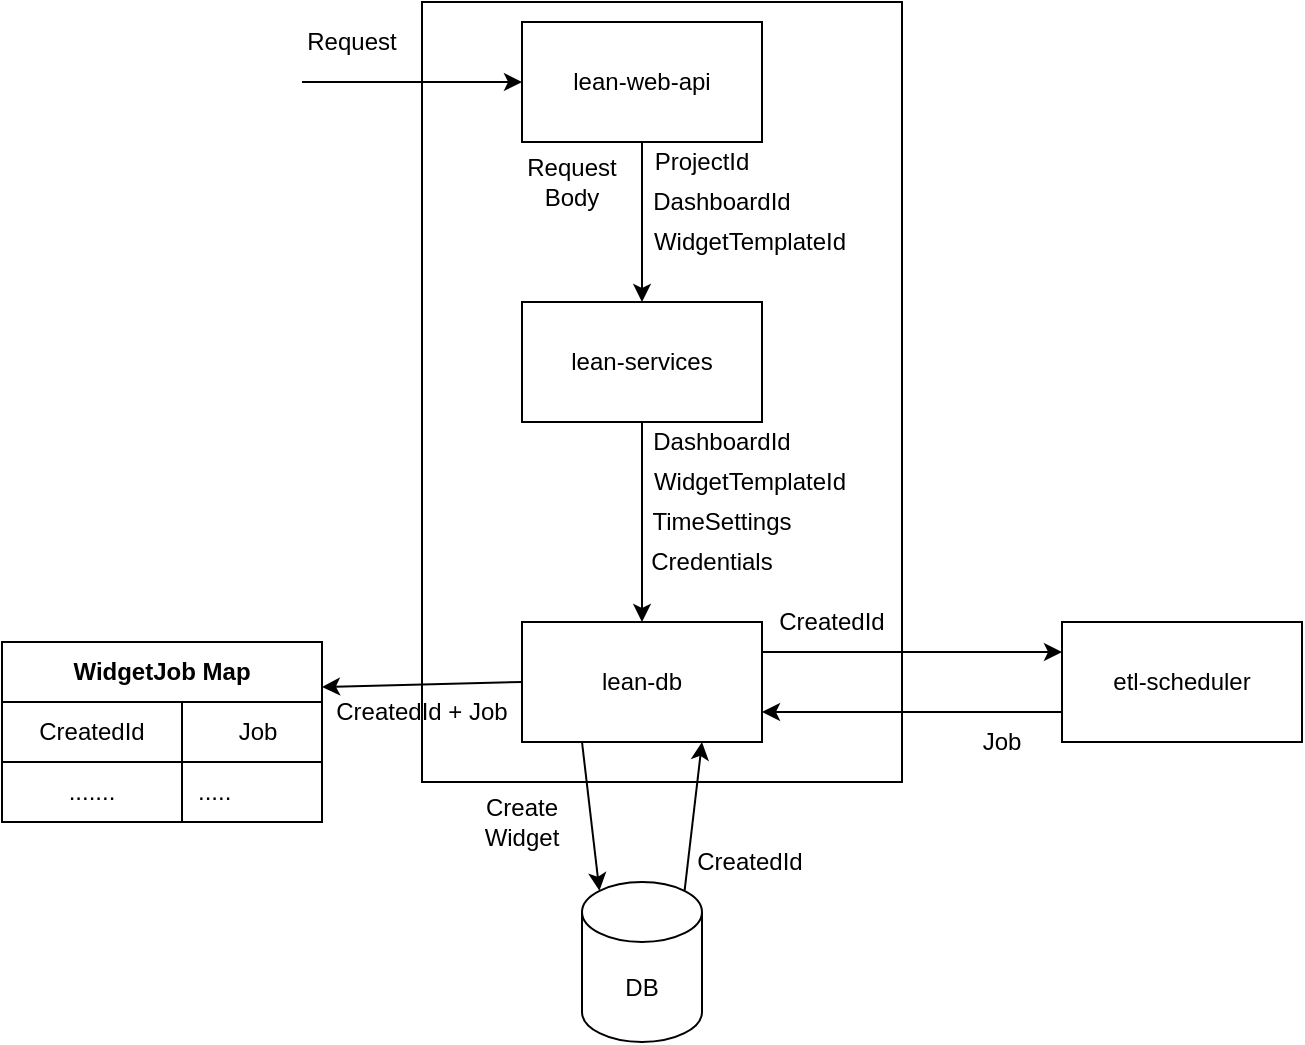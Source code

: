 <mxfile version="14.7.0"><diagram id="K3WgRKtniMtm3bll8uMy" name="Page-1"><mxGraphModel dx="1848" dy="531" grid="1" gridSize="10" guides="1" tooltips="1" connect="1" arrows="1" fold="1" page="1" pageScale="1" pageWidth="827" pageHeight="1169" math="0" shadow="0"><root><mxCell id="0"/><mxCell id="1" parent="0"/><mxCell id="2yxUl5R8BVkW_kJ3UV24-56" value="" style="rounded=0;whiteSpace=wrap;html=1;" vertex="1" parent="1"><mxGeometry x="180" y="60" width="240" height="390" as="geometry"/></mxCell><mxCell id="2yxUl5R8BVkW_kJ3UV24-8" value="" style="edgeStyle=orthogonalEdgeStyle;rounded=0;orthogonalLoop=1;jettySize=auto;html=1;" edge="1" parent="1" source="2yxUl5R8BVkW_kJ3UV24-1" target="2yxUl5R8BVkW_kJ3UV24-7"><mxGeometry relative="1" as="geometry"/></mxCell><mxCell id="2yxUl5R8BVkW_kJ3UV24-1" value="lean-web-api" style="rounded=0;whiteSpace=wrap;html=1;" vertex="1" parent="1"><mxGeometry x="230" y="70" width="120" height="60" as="geometry"/></mxCell><mxCell id="2yxUl5R8BVkW_kJ3UV24-4" value="" style="endArrow=classic;html=1;entryX=0;entryY=0.5;entryDx=0;entryDy=0;" edge="1" parent="1" target="2yxUl5R8BVkW_kJ3UV24-1"><mxGeometry width="50" height="50" relative="1" as="geometry"><mxPoint x="120" y="100" as="sourcePoint"/><mxPoint x="440" y="180" as="targetPoint"/></mxGeometry></mxCell><mxCell id="2yxUl5R8BVkW_kJ3UV24-5" value="Request" style="text;html=1;strokeColor=none;fillColor=none;align=center;verticalAlign=middle;whiteSpace=wrap;rounded=0;" vertex="1" parent="1"><mxGeometry x="110" y="70" width="70" height="20" as="geometry"/></mxCell><mxCell id="2yxUl5R8BVkW_kJ3UV24-18" value="" style="edgeStyle=orthogonalEdgeStyle;rounded=0;orthogonalLoop=1;jettySize=auto;html=1;" edge="1" parent="1" source="2yxUl5R8BVkW_kJ3UV24-7" target="2yxUl5R8BVkW_kJ3UV24-17"><mxGeometry relative="1" as="geometry"/></mxCell><mxCell id="2yxUl5R8BVkW_kJ3UV24-7" value="lean-services" style="whiteSpace=wrap;html=1;rounded=0;" vertex="1" parent="1"><mxGeometry x="230" y="210" width="120" height="60" as="geometry"/></mxCell><mxCell id="2yxUl5R8BVkW_kJ3UV24-9" value="ProjectId" style="text;html=1;strokeColor=none;fillColor=none;align=center;verticalAlign=middle;whiteSpace=wrap;rounded=0;" vertex="1" parent="1"><mxGeometry x="250" y="130" width="140" height="20" as="geometry"/></mxCell><mxCell id="2yxUl5R8BVkW_kJ3UV24-11" value="DashboardId" style="text;html=1;strokeColor=none;fillColor=none;align=center;verticalAlign=middle;whiteSpace=wrap;rounded=0;" vertex="1" parent="1"><mxGeometry x="280" y="150" width="100" height="20" as="geometry"/></mxCell><mxCell id="2yxUl5R8BVkW_kJ3UV24-13" value="WidgetTemplateId" style="text;html=1;strokeColor=none;fillColor=none;align=center;verticalAlign=middle;whiteSpace=wrap;rounded=0;" vertex="1" parent="1"><mxGeometry x="274" y="170" width="140" height="20" as="geometry"/></mxCell><mxCell id="2yxUl5R8BVkW_kJ3UV24-14" value="Request Body" style="text;html=1;strokeColor=none;fillColor=none;align=center;verticalAlign=middle;whiteSpace=wrap;rounded=0;" vertex="1" parent="1"><mxGeometry x="230" y="140" width="50" height="20" as="geometry"/></mxCell><mxCell id="2yxUl5R8BVkW_kJ3UV24-31" value="" style="edgeStyle=orthogonalEdgeStyle;rounded=0;orthogonalLoop=1;jettySize=auto;html=1;entryX=0;entryY=0.25;entryDx=0;entryDy=0;exitX=1;exitY=0.25;exitDx=0;exitDy=0;" edge="1" parent="1" source="2yxUl5R8BVkW_kJ3UV24-17" target="2yxUl5R8BVkW_kJ3UV24-30"><mxGeometry relative="1" as="geometry"/></mxCell><mxCell id="2yxUl5R8BVkW_kJ3UV24-17" value="lean-db" style="whiteSpace=wrap;html=1;rounded=0;" vertex="1" parent="1"><mxGeometry x="230" y="370" width="120" height="60" as="geometry"/></mxCell><mxCell id="2yxUl5R8BVkW_kJ3UV24-19" value="DashboardId" style="text;html=1;strokeColor=none;fillColor=none;align=center;verticalAlign=middle;whiteSpace=wrap;rounded=0;" vertex="1" parent="1"><mxGeometry x="280" y="270" width="100" height="20" as="geometry"/></mxCell><mxCell id="2yxUl5R8BVkW_kJ3UV24-21" value="WidgetTemplateId" style="text;html=1;strokeColor=none;fillColor=none;align=center;verticalAlign=middle;whiteSpace=wrap;rounded=0;" vertex="1" parent="1"><mxGeometry x="274" y="290" width="140" height="20" as="geometry"/></mxCell><mxCell id="2yxUl5R8BVkW_kJ3UV24-22" value="TimeSettings" style="text;html=1;strokeColor=none;fillColor=none;align=center;verticalAlign=middle;whiteSpace=wrap;rounded=0;" vertex="1" parent="1"><mxGeometry x="260" y="310" width="140" height="20" as="geometry"/></mxCell><mxCell id="2yxUl5R8BVkW_kJ3UV24-23" value="Credentials" style="text;html=1;strokeColor=none;fillColor=none;align=center;verticalAlign=middle;whiteSpace=wrap;rounded=0;" vertex="1" parent="1"><mxGeometry x="260" y="330" width="130" height="20" as="geometry"/></mxCell><mxCell id="2yxUl5R8BVkW_kJ3UV24-24" value="DB" style="shape=cylinder3;whiteSpace=wrap;html=1;boundedLbl=1;backgroundOutline=1;size=15;" vertex="1" parent="1"><mxGeometry x="260" y="500" width="60" height="80" as="geometry"/></mxCell><mxCell id="2yxUl5R8BVkW_kJ3UV24-25" value="" style="endArrow=classic;html=1;exitX=0.25;exitY=1;exitDx=0;exitDy=0;entryX=0.145;entryY=0;entryDx=0;entryDy=4.35;entryPerimeter=0;" edge="1" parent="1" source="2yxUl5R8BVkW_kJ3UV24-17" target="2yxUl5R8BVkW_kJ3UV24-24"><mxGeometry width="50" height="50" relative="1" as="geometry"><mxPoint x="390" y="430" as="sourcePoint"/><mxPoint x="210" y="480" as="targetPoint"/></mxGeometry></mxCell><mxCell id="2yxUl5R8BVkW_kJ3UV24-26" value="" style="endArrow=classic;html=1;entryX=0.75;entryY=1;entryDx=0;entryDy=0;exitX=0.855;exitY=0;exitDx=0;exitDy=4.35;exitPerimeter=0;" edge="1" parent="1" source="2yxUl5R8BVkW_kJ3UV24-24" target="2yxUl5R8BVkW_kJ3UV24-17"><mxGeometry width="50" height="50" relative="1" as="geometry"><mxPoint x="400" y="520" as="sourcePoint"/><mxPoint x="440" y="380" as="targetPoint"/></mxGeometry></mxCell><mxCell id="2yxUl5R8BVkW_kJ3UV24-27" value="Create Widget" style="text;html=1;strokeColor=none;fillColor=none;align=center;verticalAlign=middle;whiteSpace=wrap;rounded=0;" vertex="1" parent="1"><mxGeometry x="200" y="460" width="60" height="20" as="geometry"/></mxCell><mxCell id="2yxUl5R8BVkW_kJ3UV24-28" value="CreatedId" style="text;html=1;strokeColor=none;fillColor=none;align=center;verticalAlign=middle;whiteSpace=wrap;rounded=0;" vertex="1" parent="1"><mxGeometry x="314" y="480" width="60" height="20" as="geometry"/></mxCell><mxCell id="2yxUl5R8BVkW_kJ3UV24-30" value="etl-scheduler" style="rounded=0;whiteSpace=wrap;html=1;" vertex="1" parent="1"><mxGeometry x="500" y="370" width="120" height="60" as="geometry"/></mxCell><mxCell id="2yxUl5R8BVkW_kJ3UV24-32" value="CreatedId" style="text;html=1;strokeColor=none;fillColor=none;align=center;verticalAlign=middle;whiteSpace=wrap;rounded=0;" vertex="1" parent="1"><mxGeometry x="350" y="360" width="70" height="20" as="geometry"/></mxCell><mxCell id="2yxUl5R8BVkW_kJ3UV24-33" value="" style="endArrow=classic;html=1;entryX=1;entryY=0.75;entryDx=0;entryDy=0;exitX=0;exitY=0.75;exitDx=0;exitDy=0;" edge="1" parent="1" source="2yxUl5R8BVkW_kJ3UV24-30" target="2yxUl5R8BVkW_kJ3UV24-17"><mxGeometry width="50" height="50" relative="1" as="geometry"><mxPoint x="390" y="430" as="sourcePoint"/><mxPoint x="440" y="380" as="targetPoint"/></mxGeometry></mxCell><mxCell id="2yxUl5R8BVkW_kJ3UV24-34" value="Job" style="text;html=1;strokeColor=none;fillColor=none;align=center;verticalAlign=middle;whiteSpace=wrap;rounded=0;" vertex="1" parent="1"><mxGeometry x="450" y="420" width="40" height="20" as="geometry"/></mxCell><mxCell id="2yxUl5R8BVkW_kJ3UV24-40" value="WidgetJob Map" style="shape=table;html=1;whiteSpace=wrap;startSize=30;container=1;collapsible=0;childLayout=tableLayout;fixedRows=1;rowLines=0;fontStyle=1;align=center;" vertex="1" parent="1"><mxGeometry x="-30" y="380" width="160" height="90" as="geometry"/></mxCell><mxCell id="2yxUl5R8BVkW_kJ3UV24-41" value="" style="shape=partialRectangle;html=1;whiteSpace=wrap;collapsible=0;dropTarget=0;pointerEvents=0;fillColor=none;top=0;left=0;bottom=1;right=0;points=[[0,0.5],[1,0.5]];portConstraint=eastwest;" vertex="1" parent="2yxUl5R8BVkW_kJ3UV24-40"><mxGeometry y="30" width="160" height="30" as="geometry"/></mxCell><mxCell id="2yxUl5R8BVkW_kJ3UV24-42" value="CreatedId" style="shape=partialRectangle;html=1;whiteSpace=wrap;connectable=0;fillColor=none;top=0;left=0;bottom=0;right=0;overflow=hidden;" vertex="1" parent="2yxUl5R8BVkW_kJ3UV24-41"><mxGeometry width="90" height="30" as="geometry"/></mxCell><mxCell id="2yxUl5R8BVkW_kJ3UV24-43" value="&lt;div align=&quot;center&quot;&gt;Job&lt;/div&gt;" style="shape=partialRectangle;html=1;whiteSpace=wrap;connectable=0;fillColor=none;top=0;left=0;bottom=0;right=0;align=center;spacingLeft=6;overflow=hidden;" vertex="1" parent="2yxUl5R8BVkW_kJ3UV24-41"><mxGeometry x="90" width="70" height="30" as="geometry"/></mxCell><mxCell id="2yxUl5R8BVkW_kJ3UV24-50" style="shape=partialRectangle;html=1;whiteSpace=wrap;collapsible=0;dropTarget=0;pointerEvents=0;fillColor=none;top=0;left=0;bottom=1;right=0;points=[[0,0.5],[1,0.5]];portConstraint=eastwest;" vertex="1" parent="2yxUl5R8BVkW_kJ3UV24-40"><mxGeometry y="60" width="160" height="30" as="geometry"/></mxCell><mxCell id="2yxUl5R8BVkW_kJ3UV24-51" value="......." style="shape=partialRectangle;html=1;whiteSpace=wrap;connectable=0;fillColor=none;top=0;left=0;bottom=0;right=0;overflow=hidden;" vertex="1" parent="2yxUl5R8BVkW_kJ3UV24-50"><mxGeometry width="90" height="30" as="geometry"/></mxCell><mxCell id="2yxUl5R8BVkW_kJ3UV24-52" value="&lt;div align=&quot;center&quot;&gt;.....&lt;br&gt;&lt;/div&gt;" style="shape=partialRectangle;html=1;whiteSpace=wrap;connectable=0;fillColor=none;top=0;left=0;bottom=0;right=0;align=left;spacingLeft=6;overflow=hidden;" vertex="1" parent="2yxUl5R8BVkW_kJ3UV24-50"><mxGeometry x="90" width="70" height="30" as="geometry"/></mxCell><mxCell id="2yxUl5R8BVkW_kJ3UV24-53" value="" style="endArrow=classic;html=1;exitX=0;exitY=0.5;exitDx=0;exitDy=0;entryX=1;entryY=0.25;entryDx=0;entryDy=0;" edge="1" parent="1" source="2yxUl5R8BVkW_kJ3UV24-17" target="2yxUl5R8BVkW_kJ3UV24-40"><mxGeometry width="50" height="50" relative="1" as="geometry"><mxPoint x="250" y="450" as="sourcePoint"/><mxPoint x="80" y="393" as="targetPoint"/></mxGeometry></mxCell><mxCell id="2yxUl5R8BVkW_kJ3UV24-54" value="CreatedId + Job" style="text;html=1;strokeColor=none;fillColor=none;align=center;verticalAlign=middle;whiteSpace=wrap;rounded=0;" vertex="1" parent="1"><mxGeometry x="130" y="400" width="100" height="30" as="geometry"/></mxCell></root></mxGraphModel></diagram></mxfile>